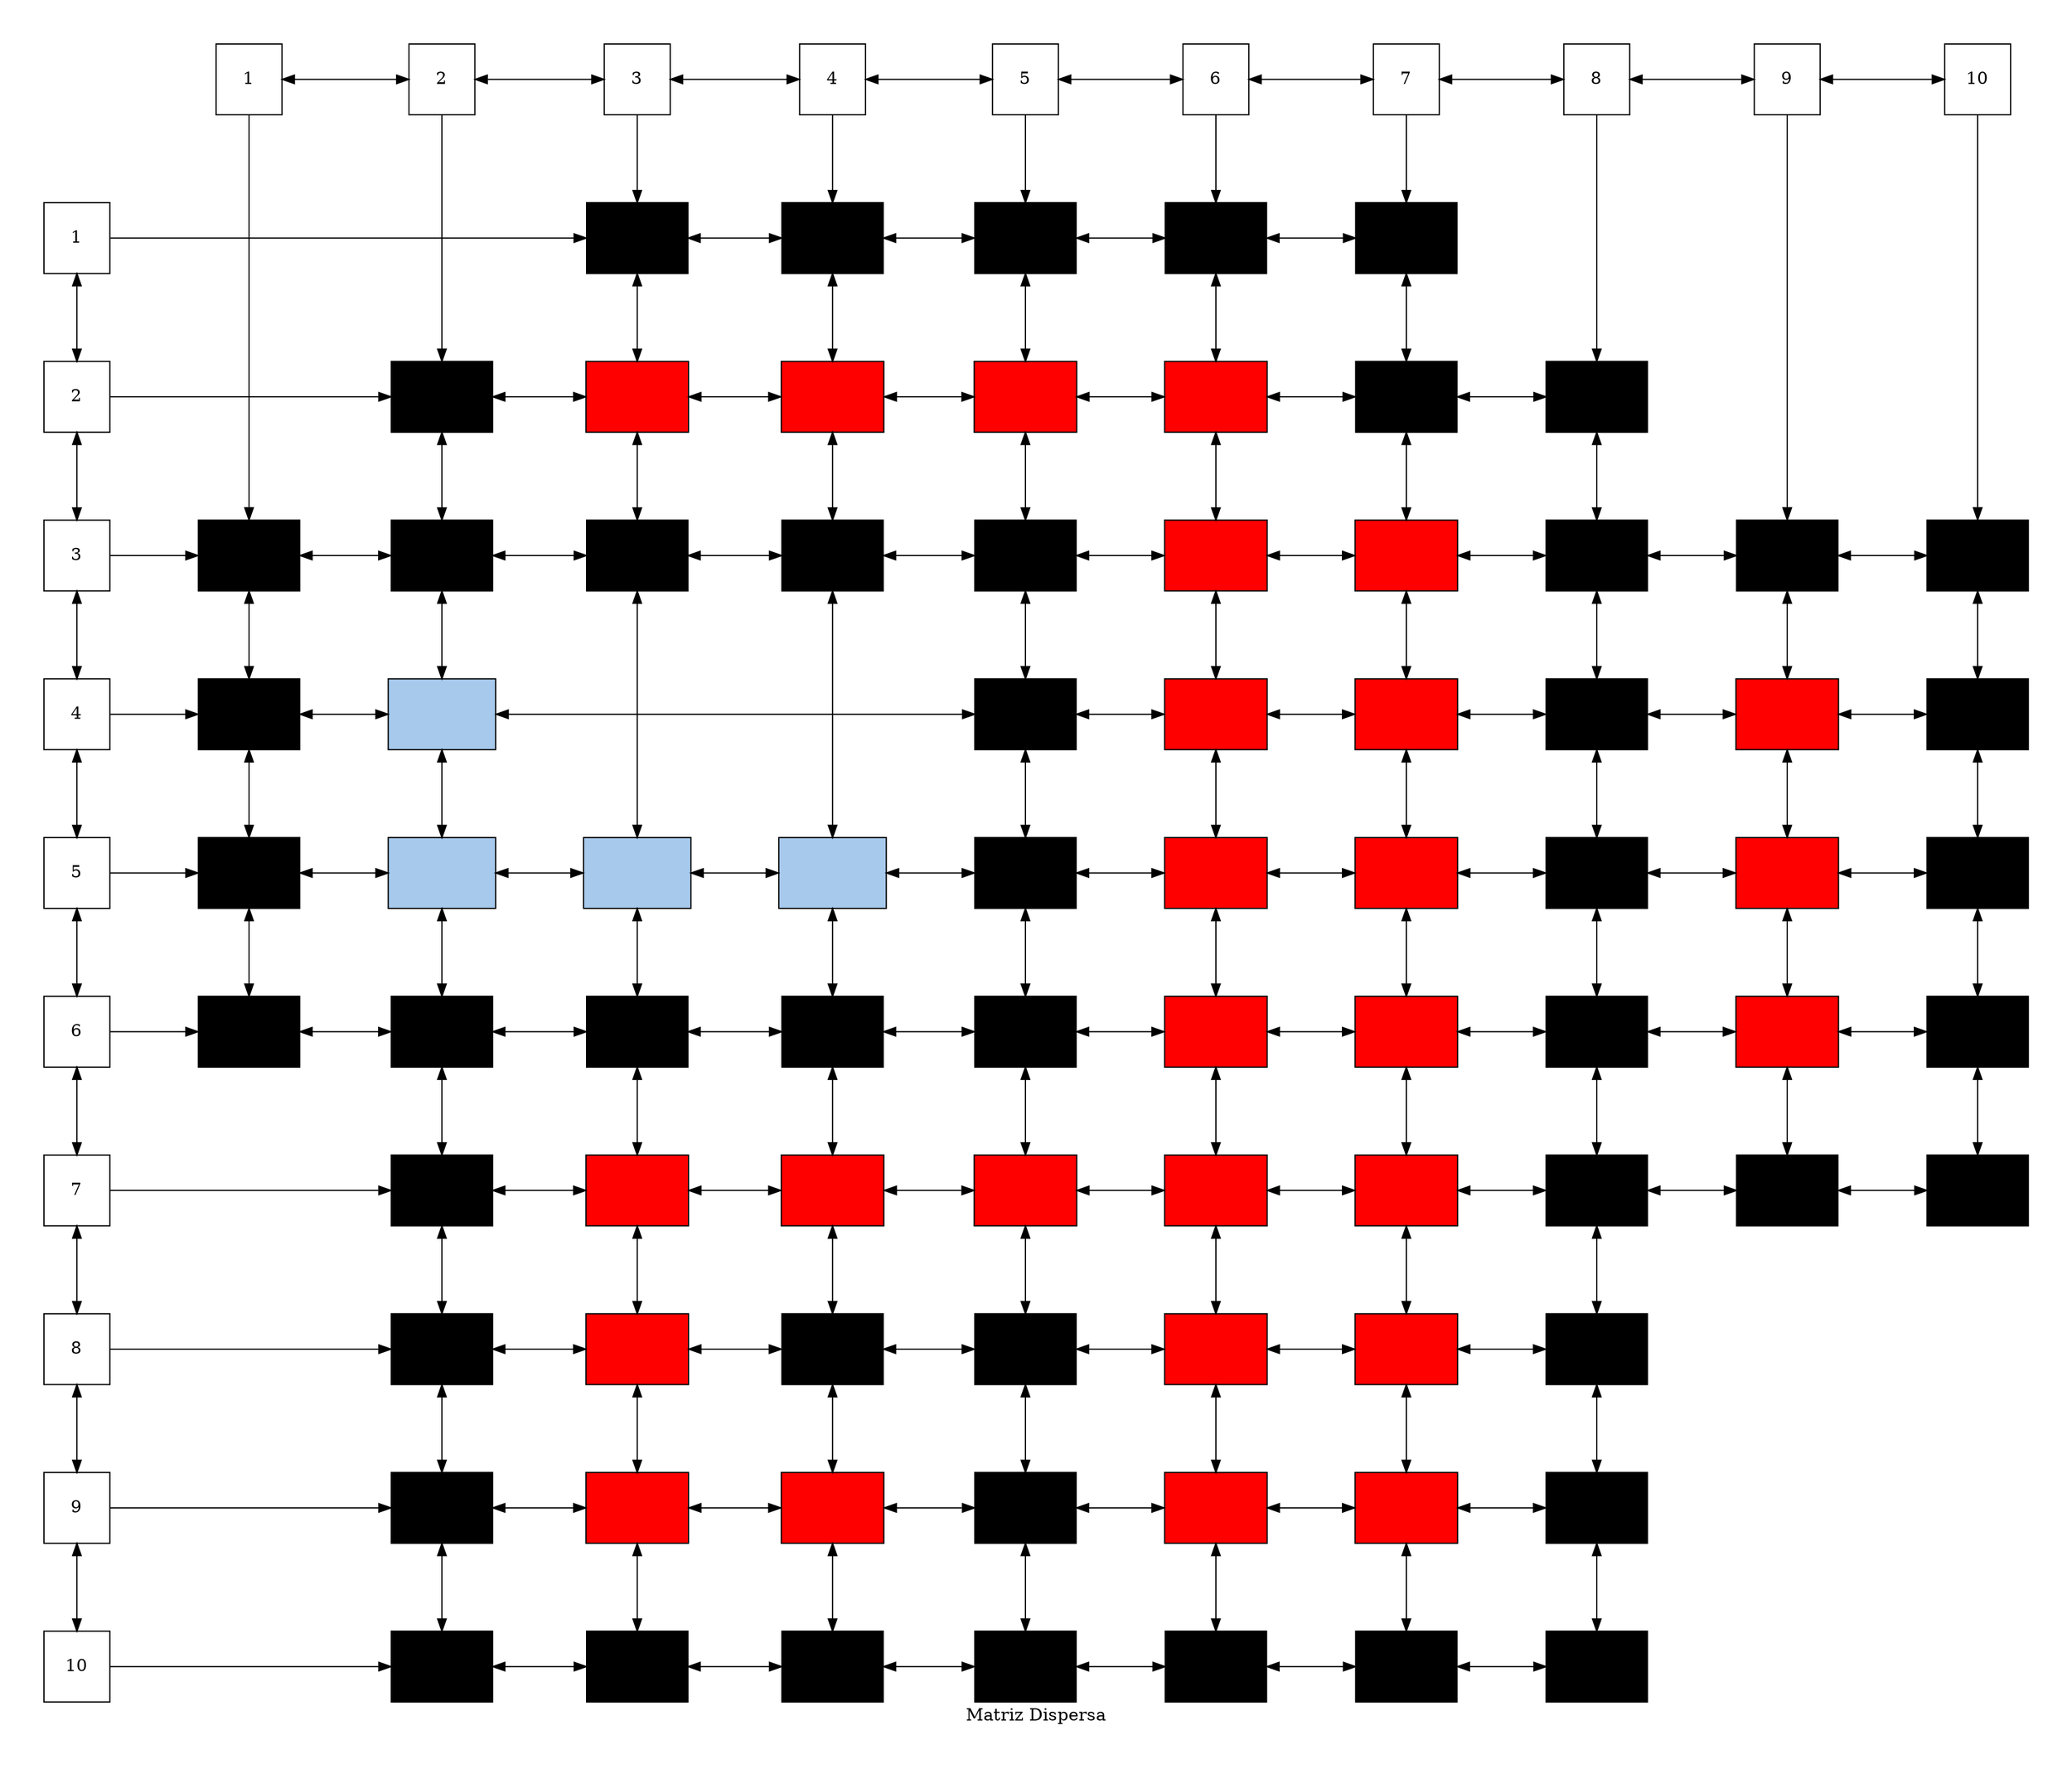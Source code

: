 digraph G {
    graph [pad="0.5", nodesep="1", ranksep="1"];
    label="Matriz Dispersa"
    node [shape=box, height=0.8];
	Fila1[style="filled" label = "1" fillcolor="white" group = 0];
	Fila2[style="filled" label = "2" fillcolor="white" group = 0];
	Fila3[style="filled" label = "3" fillcolor="white" group = 0];
	Fila4[style="filled" label = "4" fillcolor="white" group = 0];
	Fila5[style="filled" label = "5" fillcolor="white" group = 0];
	Fila6[style="filled" label = "6" fillcolor="white" group = 0];
	Fila7[style="filled" label = "7" fillcolor="white" group = 0];
	Fila8[style="filled" label = "8" fillcolor="white" group = 0];
	Fila9[style="filled" label = "9" fillcolor="white" group = 0];
	Fila10[style="filled" label = "10" fillcolor="white" group = 0];

    edge[dir="both"];
    	Fila1 -> Fila2;
	Fila2 -> Fila3;
	Fila3 -> Fila4;
	Fila4 -> Fila5;
	Fila5 -> Fila6;
	Fila6 -> Fila7;
	Fila7 -> Fila8;
	Fila8 -> Fila9;
	Fila9 -> Fila10;

    edge[dir="both"]
    Columna1 -> NodoF3_C1[dir=""];
NodoF3_C1 -> NodoF4_C1;
NodoF4_C1 -> NodoF5_C1;
NodoF5_C1 -> NodoF6_C1;
Columna2 -> NodoF2_C2[dir=""];
NodoF2_C2 -> NodoF3_C2;
NodoF3_C2 -> NodoF4_C2;
NodoF4_C2 -> NodoF5_C2;
NodoF5_C2 -> NodoF6_C2;
NodoF6_C2 -> NodoF7_C2;
NodoF7_C2 -> NodoF8_C2;
NodoF8_C2 -> NodoF9_C2;
NodoF9_C2 -> NodoF10_C2;
Columna3 -> NodoF1_C3[dir=""];
NodoF1_C3 -> NodoF2_C3;
NodoF2_C3 -> NodoF3_C3;
NodoF3_C3 -> NodoF5_C3;
NodoF5_C3 -> NodoF6_C3;
NodoF6_C3 -> NodoF7_C3;
NodoF7_C3 -> NodoF8_C3;
NodoF8_C3 -> NodoF9_C3;
NodoF9_C3 -> NodoF10_C3;
Columna4 -> NodoF1_C4[dir=""];
NodoF1_C4 -> NodoF2_C4;
NodoF2_C4 -> NodoF3_C4;
NodoF3_C4 -> NodoF5_C4;
NodoF5_C4 -> NodoF6_C4;
NodoF6_C4 -> NodoF7_C4;
NodoF7_C4 -> NodoF8_C4;
NodoF8_C4 -> NodoF9_C4;
NodoF9_C4 -> NodoF10_C4;
Columna5 -> NodoF1_C5[dir=""];
NodoF1_C5 -> NodoF2_C5;
NodoF2_C5 -> NodoF3_C5;
NodoF3_C5 -> NodoF4_C5;
NodoF4_C5 -> NodoF5_C5;
NodoF5_C5 -> NodoF6_C5;
NodoF6_C5 -> NodoF7_C5;
NodoF7_C5 -> NodoF8_C5;
NodoF8_C5 -> NodoF9_C5;
NodoF9_C5 -> NodoF10_C5;
Columna6 -> NodoF1_C6[dir=""];
NodoF1_C6 -> NodoF2_C6;
NodoF2_C6 -> NodoF3_C6;
NodoF3_C6 -> NodoF4_C6;
NodoF4_C6 -> NodoF5_C6;
NodoF5_C6 -> NodoF6_C6;
NodoF6_C6 -> NodoF7_C6;
NodoF7_C6 -> NodoF8_C6;
NodoF8_C6 -> NodoF9_C6;
NodoF9_C6 -> NodoF10_C6;
Columna7 -> NodoF1_C7[dir=""];
NodoF1_C7 -> NodoF2_C7;
NodoF2_C7 -> NodoF3_C7;
NodoF3_C7 -> NodoF4_C7;
NodoF4_C7 -> NodoF5_C7;
NodoF5_C7 -> NodoF6_C7;
NodoF6_C7 -> NodoF7_C7;
NodoF7_C7 -> NodoF8_C7;
NodoF8_C7 -> NodoF9_C7;
NodoF9_C7 -> NodoF10_C7;
Columna8 -> NodoF2_C8[dir=""];
NodoF2_C8 -> NodoF3_C8;
NodoF3_C8 -> NodoF4_C8;
NodoF4_C8 -> NodoF5_C8;
NodoF5_C8 -> NodoF6_C8;
NodoF6_C8 -> NodoF7_C8;
NodoF7_C8 -> NodoF8_C8;
NodoF8_C8 -> NodoF9_C8;
NodoF9_C8 -> NodoF10_C8;
Columna9 -> NodoF3_C9[dir=""];
NodoF3_C9 -> NodoF4_C9;
NodoF4_C9 -> NodoF5_C9;
NodoF5_C9 -> NodoF6_C9;
NodoF6_C9 -> NodoF7_C9;
Columna10 -> NodoF3_C10[dir=""];
NodoF3_C10 -> NodoF4_C10;
NodoF4_C10 -> NodoF5_C10;
NodoF5_C10 -> NodoF6_C10;
NodoF6_C10 -> NodoF7_C10;
	Columna1[style="filled" label = "1" fillcolor="white" group = 1];
	Columna2[style="filled" label = "2" fillcolor="white" group = 2];
	Columna3[style="filled" label = "3" fillcolor="white" group = 3];
	Columna4[style="filled" label = "4" fillcolor="white" group = 4];
	Columna5[style="filled" label = "5" fillcolor="white" group = 5];
	Columna6[style="filled" label = "6" fillcolor="white" group = 6];
	Columna7[style="filled" label = "7" fillcolor="white" group = 7];
	Columna8[style="filled" label = "8" fillcolor="white" group = 8];
	Columna9[style="filled" label = "9" fillcolor="white" group = 9];
	Columna10[style="filled" label = "10" fillcolor="white" group = 10];
Columna1 -> Columna2;
Columna2 -> Columna3;
Columna3 -> Columna4;
Columna4 -> Columna5;
Columna5 -> Columna6;
Columna6 -> Columna7;
Columna7 -> Columna8;
Columna8 -> Columna9;
Columna9 -> Columna10;

	{rank = same; Columna1; Columna2; Columna3; Columna4; Columna5; Columna6; Columna7; Columna8; Columna9; Columna10; }
	NodoF1_C3[style="filled" label = "#000000" fillcolor="#000000" fontcolor="#000000" group = 3];
	Fila1 -> NodoF1_C3[dir=""];
	NodoF1_C3 -> NodoF1_C4;
	NodoF1_C4[style="filled" label = "#000000" fillcolor="#000000" fontcolor="#000000" group = 4];
	NodoF1_C4 -> NodoF1_C5;
	NodoF1_C5[style="filled" label = "#000000" fillcolor="#000000" fontcolor="#000000" group = 5];
	NodoF1_C5 -> NodoF1_C6;
	NodoF1_C6[style="filled" label = "#000000" fillcolor="#000000" fontcolor="#000000" group = 6];
	NodoF1_C6 -> NodoF1_C7;
	NodoF1_C7[style="filled" label = "#000000" fillcolor="#000000" fontcolor="#000000" group = 7];
	NodoF2_C2[style="filled" label = "#000000" fillcolor="#000000" fontcolor="#000000" group = 2];
	Fila2 -> NodoF2_C2[dir=""];
	NodoF2_C2 -> NodoF2_C3;
	NodoF2_C3[style="filled" label = "#FF0000" fillcolor="#FF0000" fontcolor="#FF0000" group = 3];
	NodoF2_C3 -> NodoF2_C4;
	NodoF2_C4[style="filled" label = "#FF0000" fillcolor="#FF0000" fontcolor="#FF0000" group = 4];
	NodoF2_C4 -> NodoF2_C5;
	NodoF2_C5[style="filled" label = "#FF0000" fillcolor="#FF0000" fontcolor="#FF0000" group = 5];
	NodoF2_C5 -> NodoF2_C6;
	NodoF2_C6[style="filled" label = "#FF0000" fillcolor="#FF0000" fontcolor="#FF0000" group = 6];
	NodoF2_C6 -> NodoF2_C7;
	NodoF2_C7[style="filled" label = "#000000" fillcolor="#000000" fontcolor="#000000" group = 7];
	NodoF2_C7 -> NodoF2_C8;
	NodoF2_C8[style="filled" label = "#000000" fillcolor="#000000" fontcolor="#000000" group = 8];
	NodoF3_C1[style="filled" label = "#000000" fillcolor="#000000" fontcolor="#000000" group = 1];
	Fila3 -> NodoF3_C1[dir=""];
	NodoF3_C1 -> NodoF3_C2;
	NodoF3_C2[style="filled" label = "#000000" fillcolor="#000000" fontcolor="#000000" group = 2];
	NodoF3_C2 -> NodoF3_C3;
	NodoF3_C3[style="filled" label = "#000000" fillcolor="#000000" fontcolor="#000000" group = 3];
	NodoF3_C3 -> NodoF3_C4;
	NodoF3_C4[style="filled" label = "#000000" fillcolor="#000000" fontcolor="#000000" group = 4];
	NodoF3_C4 -> NodoF3_C5;
	NodoF3_C5[style="filled" label = "#000000" fillcolor="#000000" fontcolor="#000000" group = 5];
	NodoF3_C5 -> NodoF3_C6;
	NodoF3_C6[style="filled" label = "#FF0000" fillcolor="#FF0000" fontcolor="#FF0000" group = 6];
	NodoF3_C6 -> NodoF3_C7;
	NodoF3_C7[style="filled" label = "#FF0000" fillcolor="#FF0000" fontcolor="#FF0000" group = 7];
	NodoF3_C7 -> NodoF3_C8;
	NodoF3_C8[style="filled" label = "#000000" fillcolor="#000000" fontcolor="#000000" group = 8];
	NodoF3_C8 -> NodoF3_C9;
	NodoF3_C9[style="filled" label = "#000000" fillcolor="#000000" fontcolor="#000000" group = 9];
	NodoF3_C9 -> NodoF3_C10;
	NodoF3_C10[style="filled" label = "#000000" fillcolor="#000000" fontcolor="#000000" group = 10];
	NodoF4_C1[style="filled" label = "#000000" fillcolor="#000000" fontcolor="#000000" group = 1];
	Fila4 -> NodoF4_C1[dir=""];
	NodoF4_C1 -> NodoF4_C2;
	NodoF4_C2[style="filled" label = "#A6C9EC" fillcolor="#A6C9EC" fontcolor="#A6C9EC" group = 2];
	NodoF4_C2 -> NodoF4_C5;
	NodoF4_C5[style="filled" label = "#000000" fillcolor="#000000" fontcolor="#000000" group = 5];
	NodoF4_C5 -> NodoF4_C6;
	NodoF4_C6[style="filled" label = "#FF0000" fillcolor="#FF0000" fontcolor="#FF0000" group = 6];
	NodoF4_C6 -> NodoF4_C7;
	NodoF4_C7[style="filled" label = "#FF0000" fillcolor="#FF0000" fontcolor="#FF0000" group = 7];
	NodoF4_C7 -> NodoF4_C8;
	NodoF4_C8[style="filled" label = "#000000" fillcolor="#000000" fontcolor="#000000" group = 8];
	NodoF4_C8 -> NodoF4_C9;
	NodoF4_C9[style="filled" label = "#FF0000" fillcolor="#FF0000" fontcolor="#FF0000" group = 9];
	NodoF4_C9 -> NodoF4_C10;
	NodoF4_C10[style="filled" label = "#000000" fillcolor="#000000" fontcolor="#000000" group = 10];
	NodoF5_C1[style="filled" label = "#000000" fillcolor="#000000" fontcolor="#000000" group = 1];
	Fila5 -> NodoF5_C1[dir=""];
	NodoF5_C1 -> NodoF5_C2;
	NodoF5_C2[style="filled" label = "#A6C9EC" fillcolor="#A6C9EC" fontcolor="#A6C9EC" group = 2];
	NodoF5_C2 -> NodoF5_C3;
	NodoF5_C3[style="filled" label = "#A6C9EC" fillcolor="#A6C9EC" fontcolor="#A6C9EC" group = 3];
	NodoF5_C3 -> NodoF5_C4;
	NodoF5_C4[style="filled" label = "#A6C9EC" fillcolor="#A6C9EC" fontcolor="#A6C9EC" group = 4];
	NodoF5_C4 -> NodoF5_C5;
	NodoF5_C5[style="filled" label = "#000000" fillcolor="#000000" fontcolor="#000000" group = 5];
	NodoF5_C5 -> NodoF5_C6;
	NodoF5_C6[style="filled" label = "#FF0000" fillcolor="#FF0000" fontcolor="#FF0000" group = 6];
	NodoF5_C6 -> NodoF5_C7;
	NodoF5_C7[style="filled" label = "#FF0000" fillcolor="#FF0000" fontcolor="#FF0000" group = 7];
	NodoF5_C7 -> NodoF5_C8;
	NodoF5_C8[style="filled" label = "#000000" fillcolor="#000000" fontcolor="#000000" group = 8];
	NodoF5_C8 -> NodoF5_C9;
	NodoF5_C9[style="filled" label = "#FF0000" fillcolor="#FF0000" fontcolor="#FF0000" group = 9];
	NodoF5_C9 -> NodoF5_C10;
	NodoF5_C10[style="filled" label = "#000000" fillcolor="#000000" fontcolor="#000000" group = 10];
	NodoF6_C1[style="filled" label = "#000000" fillcolor="#000000" fontcolor="#000000" group = 1];
	Fila6 -> NodoF6_C1[dir=""];
	NodoF6_C1 -> NodoF6_C2;
	NodoF6_C2[style="filled" label = "#000000" fillcolor="#000000" fontcolor="#000000" group = 2];
	NodoF6_C2 -> NodoF6_C3;
	NodoF6_C3[style="filled" label = "#000000" fillcolor="#000000" fontcolor="#000000" group = 3];
	NodoF6_C3 -> NodoF6_C4;
	NodoF6_C4[style="filled" label = "#000000" fillcolor="#000000" fontcolor="#000000" group = 4];
	NodoF6_C4 -> NodoF6_C5;
	NodoF6_C5[style="filled" label = "#000000" fillcolor="#000000" fontcolor="#000000" group = 5];
	NodoF6_C5 -> NodoF6_C6;
	NodoF6_C6[style="filled" label = "#FF0000" fillcolor="#FF0000" fontcolor="#FF0000" group = 6];
	NodoF6_C6 -> NodoF6_C7;
	NodoF6_C7[style="filled" label = "#FF0000" fillcolor="#FF0000" fontcolor="#FF0000" group = 7];
	NodoF6_C7 -> NodoF6_C8;
	NodoF6_C8[style="filled" label = "#000000" fillcolor="#000000" fontcolor="#000000" group = 8];
	NodoF6_C8 -> NodoF6_C9;
	NodoF6_C9[style="filled" label = "#FF0000" fillcolor="#FF0000" fontcolor="#FF0000" group = 9];
	NodoF6_C9 -> NodoF6_C10;
	NodoF6_C10[style="filled" label = "#000000" fillcolor="#000000" fontcolor="#000000" group = 10];
	NodoF7_C2[style="filled" label = "#000000" fillcolor="#000000" fontcolor="#000000" group = 2];
	Fila7 -> NodoF7_C2[dir=""];
	NodoF7_C2 -> NodoF7_C3;
	NodoF7_C3[style="filled" label = "#FF0000" fillcolor="#FF0000" fontcolor="#FF0000" group = 3];
	NodoF7_C3 -> NodoF7_C4;
	NodoF7_C4[style="filled" label = "#FF0000" fillcolor="#FF0000" fontcolor="#FF0000" group = 4];
	NodoF7_C4 -> NodoF7_C5;
	NodoF7_C5[style="filled" label = "#FF0000" fillcolor="#FF0000" fontcolor="#FF0000" group = 5];
	NodoF7_C5 -> NodoF7_C6;
	NodoF7_C6[style="filled" label = "#FF0000" fillcolor="#FF0000" fontcolor="#FF0000" group = 6];
	NodoF7_C6 -> NodoF7_C7;
	NodoF7_C7[style="filled" label = "#FF0000" fillcolor="#FF0000" fontcolor="#FF0000" group = 7];
	NodoF7_C7 -> NodoF7_C8;
	NodoF7_C8[style="filled" label = "#000000" fillcolor="#000000" fontcolor="#000000" group = 8];
	NodoF7_C8 -> NodoF7_C9;
	NodoF7_C9[style="filled" label = "#000000" fillcolor="#000000" fontcolor="#000000" group = 9];
	NodoF7_C9 -> NodoF7_C10;
	NodoF7_C10[style="filled" label = "#000000" fillcolor="#000000" fontcolor="#000000" group = 10];
	NodoF8_C2[style="filled" label = "#000000" fillcolor="#000000" fontcolor="#000000" group = 2];
	Fila8 -> NodoF8_C2[dir=""];
	NodoF8_C2 -> NodoF8_C3;
	NodoF8_C3[style="filled" label = "#FF0000" fillcolor="#FF0000" fontcolor="#FF0000" group = 3];
	NodoF8_C3 -> NodoF8_C4;
	NodoF8_C4[style="filled" label = "#000000" fillcolor="#000000" fontcolor="#000000" group = 4];
	NodoF8_C4 -> NodoF8_C5;
	NodoF8_C5[style="filled" label = "#000000" fillcolor="#000000" fontcolor="#000000" group = 5];
	NodoF8_C5 -> NodoF8_C6;
	NodoF8_C6[style="filled" label = "#FF0000" fillcolor="#FF0000" fontcolor="#FF0000" group = 6];
	NodoF8_C6 -> NodoF8_C7;
	NodoF8_C7[style="filled" label = "#FF0000" fillcolor="#FF0000" fontcolor="#FF0000" group = 7];
	NodoF8_C7 -> NodoF8_C8;
	NodoF8_C8[style="filled" label = "#000000" fillcolor="#000000" fontcolor="#000000" group = 8];
	NodoF9_C2[style="filled" label = "#000000" fillcolor="#000000" fontcolor="#000000" group = 2];
	Fila9 -> NodoF9_C2[dir=""];
	NodoF9_C2 -> NodoF9_C3;
	NodoF9_C3[style="filled" label = "#FF0000" fillcolor="#FF0000" fontcolor="#FF0000" group = 3];
	NodoF9_C3 -> NodoF9_C4;
	NodoF9_C4[style="filled" label = "#FF0000" fillcolor="#FF0000" fontcolor="#FF0000" group = 4];
	NodoF9_C4 -> NodoF9_C5;
	NodoF9_C5[style="filled" label = "#000000" fillcolor="#000000" fontcolor="#000000" group = 5];
	NodoF9_C5 -> NodoF9_C6;
	NodoF9_C6[style="filled" label = "#FF0000" fillcolor="#FF0000" fontcolor="#FF0000" group = 6];
	NodoF9_C6 -> NodoF9_C7;
	NodoF9_C7[style="filled" label = "#FF0000" fillcolor="#FF0000" fontcolor="#FF0000" group = 7];
	NodoF9_C7 -> NodoF9_C8;
	NodoF9_C8[style="filled" label = "#000000" fillcolor="#000000" fontcolor="#000000" group = 8];
	NodoF10_C2[style="filled" label = "#000000" fillcolor="#000000" fontcolor="#000000" group = 2];
	Fila10 -> NodoF10_C2[dir=""];
	NodoF10_C2 -> NodoF10_C3;
	NodoF10_C3[style="filled" label = "#000000" fillcolor="#000000" fontcolor="#000000" group = 3];
	NodoF10_C3 -> NodoF10_C4;
	NodoF10_C4[style="filled" label = "#000000" fillcolor="#000000" fontcolor="#000000" group = 4];
	NodoF10_C4 -> NodoF10_C5;
	NodoF10_C5[style="filled" label = "#000000" fillcolor="#000000" fontcolor="#000000" group = 5];
	NodoF10_C5 -> NodoF10_C6;
	NodoF10_C6[style="filled" label = "#000000" fillcolor="#000000" fontcolor="#000000" group = 6];
	NodoF10_C6 -> NodoF10_C7;
	NodoF10_C7[style="filled" label = "#000000" fillcolor="#000000" fontcolor="#000000" group = 7];
	NodoF10_C7 -> NodoF10_C8;
	NodoF10_C8[style="filled" label = "#000000" fillcolor="#000000" fontcolor="#000000" group = 8];
	{ rank = same; Fila1; NodoF1_C3; NodoF1_C4; NodoF1_C5; NodoF1_C6; NodoF1_C7; }
	{ rank = same; Fila2; NodoF2_C2; NodoF2_C3; NodoF2_C4; NodoF2_C5; NodoF2_C6; NodoF2_C7; NodoF2_C8; }
	{ rank = same; Fila3; NodoF3_C1; NodoF3_C2; NodoF3_C3; NodoF3_C4; NodoF3_C5; NodoF3_C6; NodoF3_C7; NodoF3_C8; NodoF3_C9; NodoF3_C10; }
	{ rank = same; Fila4; NodoF4_C1; NodoF4_C2; NodoF4_C5; NodoF4_C6; NodoF4_C7; NodoF4_C8; NodoF4_C9; NodoF4_C10; }
	{ rank = same; Fila5; NodoF5_C1; NodoF5_C2; NodoF5_C3; NodoF5_C4; NodoF5_C5; NodoF5_C6; NodoF5_C7; NodoF5_C8; NodoF5_C9; NodoF5_C10; }
	{ rank = same; Fila6; NodoF6_C1; NodoF6_C2; NodoF6_C3; NodoF6_C4; NodoF6_C5; NodoF6_C6; NodoF6_C7; NodoF6_C8; NodoF6_C9; NodoF6_C10; }
	{ rank = same; Fila7; NodoF7_C2; NodoF7_C3; NodoF7_C4; NodoF7_C5; NodoF7_C6; NodoF7_C7; NodoF7_C8; NodoF7_C9; NodoF7_C10; }
	{ rank = same; Fila8; NodoF8_C2; NodoF8_C3; NodoF8_C4; NodoF8_C5; NodoF8_C6; NodoF8_C7; NodoF8_C8; }
	{ rank = same; Fila9; NodoF9_C2; NodoF9_C3; NodoF9_C4; NodoF9_C5; NodoF9_C6; NodoF9_C7; NodoF9_C8; }
	{ rank = same; Fila10; NodoF10_C2; NodoF10_C3; NodoF10_C4; NodoF10_C5; NodoF10_C6; NodoF10_C7; NodoF10_C8; }

}